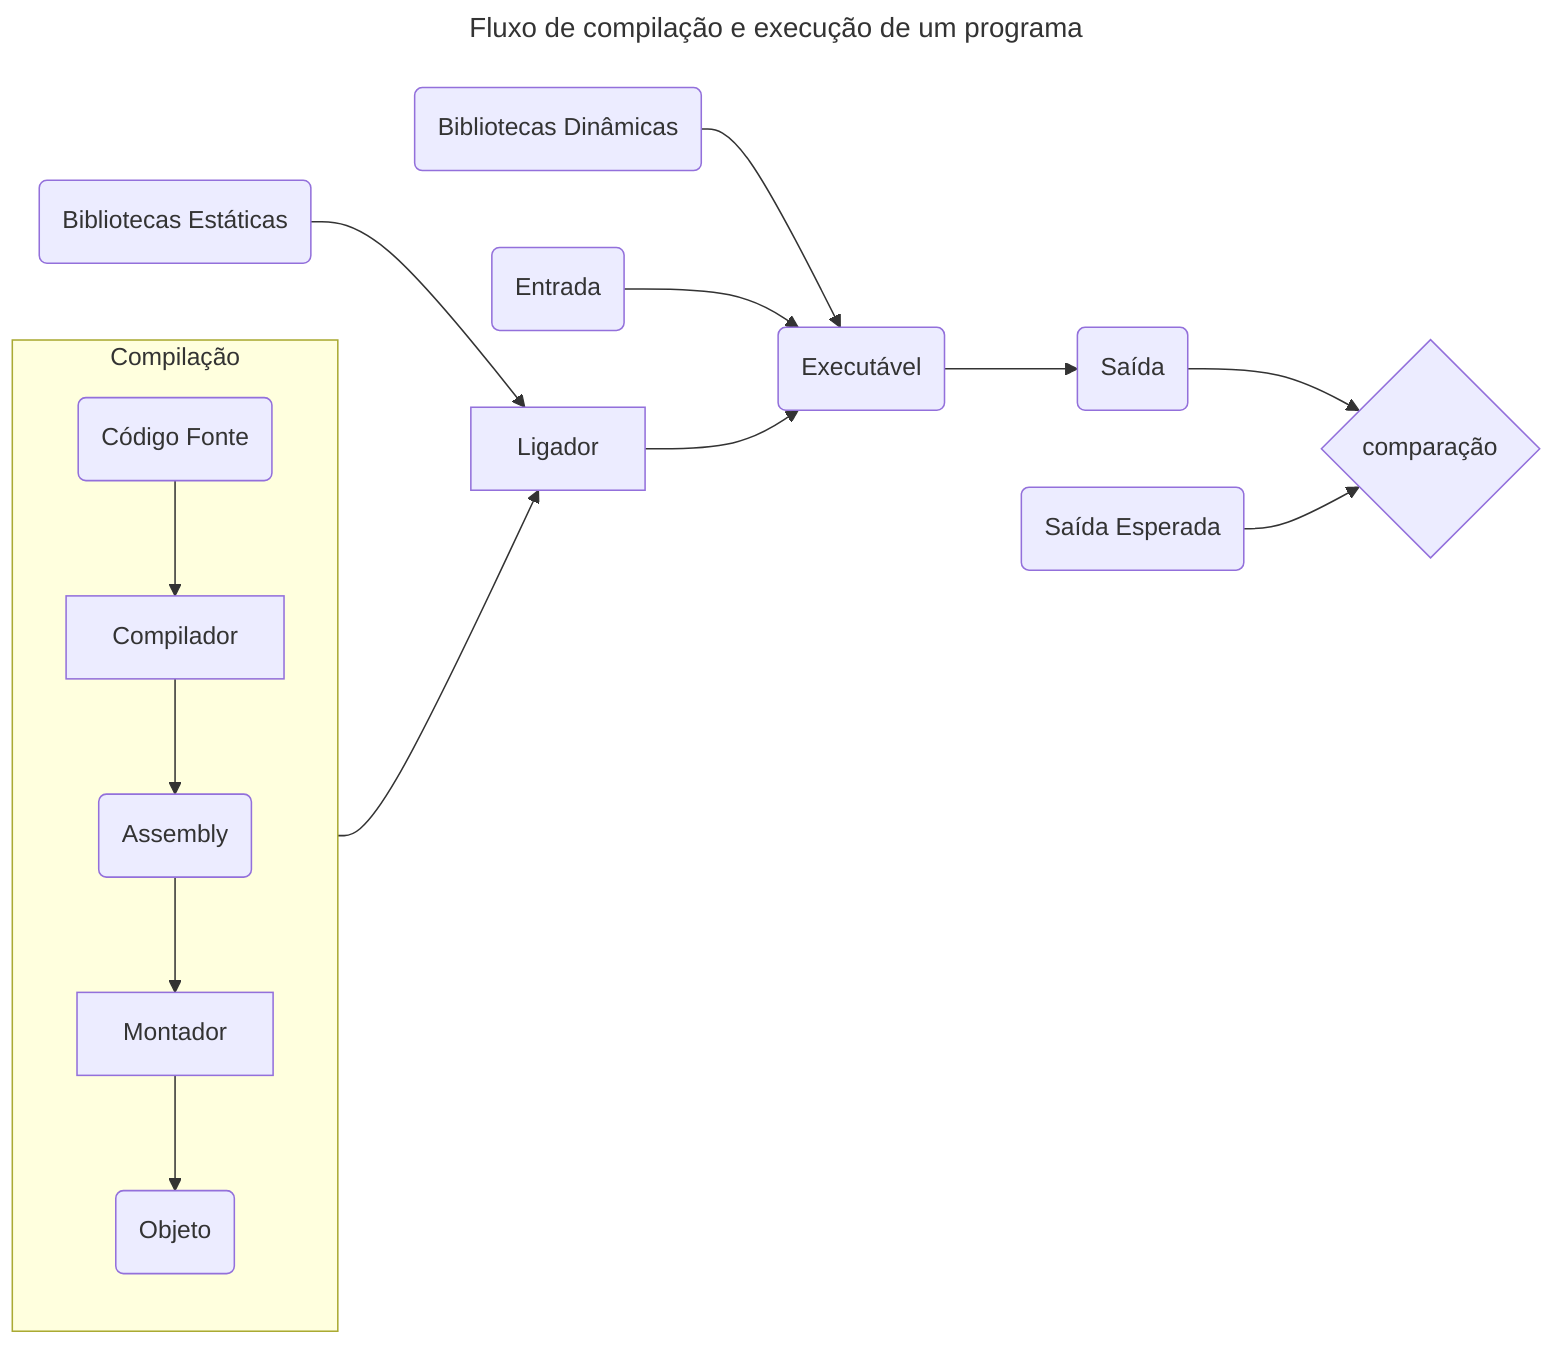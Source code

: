 ---
title: Fluxo de compilação e execução de um programa
---
flowchart LR
  cf(Código Fonte)
  c[Compilador]
  a(Assembly)
  m[Montador]
  o(Objeto)
  l[Ligador]

subgraph Compilação
  cf --> c --> a --> m --> o
end
e(Executável) --> s(Saída) --> comp{comparação}
be(Bibliotecas Estáticas) --> l
bd(Bibliotecas Dinâmicas) --> e
ent(Entrada) --> e
esp(Saída Esperada) --> comp

Compilação --> l --> e